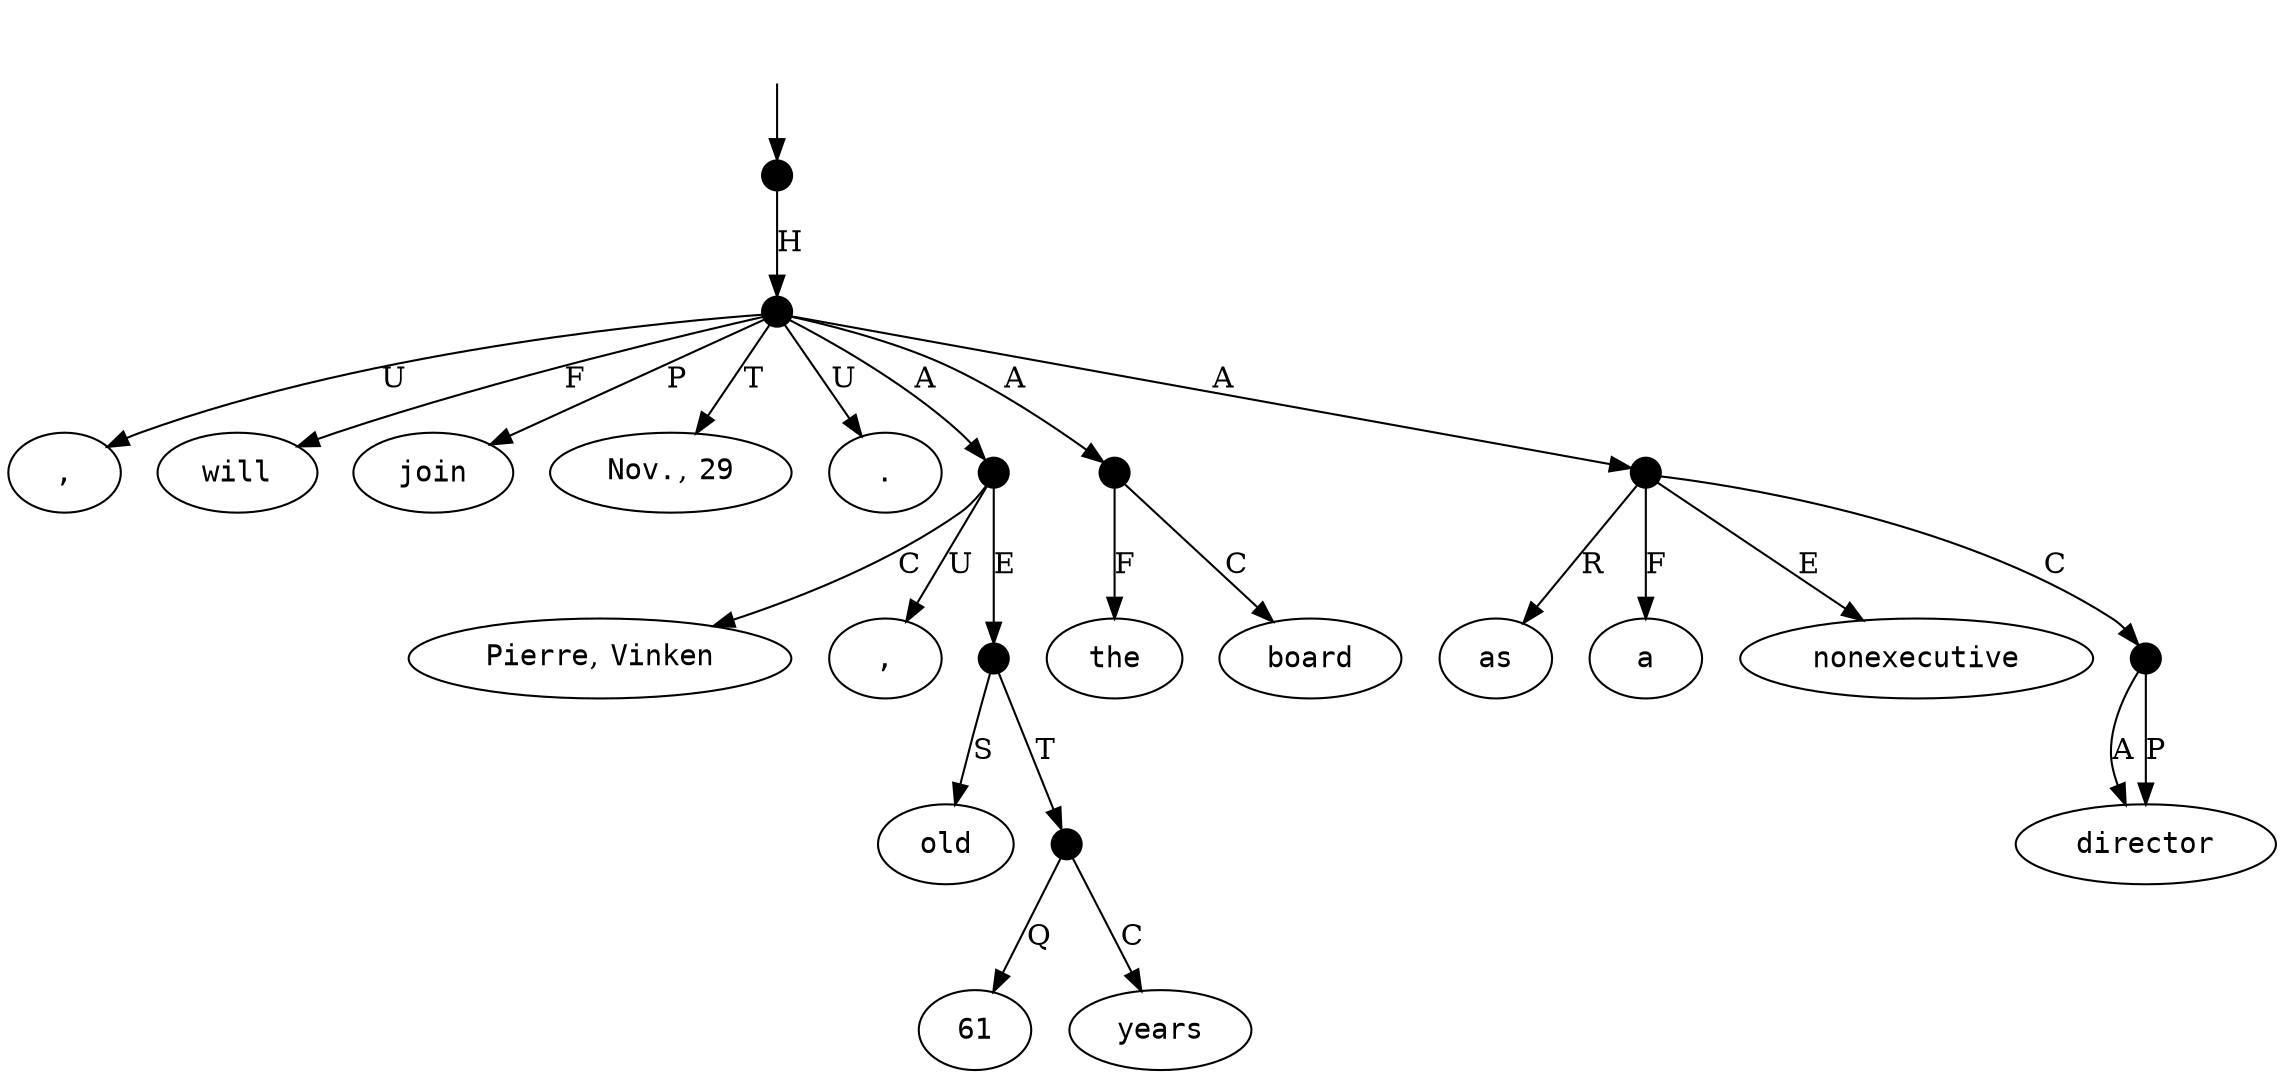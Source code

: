 digraph "20001001" {
  top [ style=invis ];
  top -> 17;
  0 [ label=<<table align="center" border="0" cellspacing="0"><tr><td colspan="2"><font face="Courier">Pierre</font>,&nbsp;<font face="Courier">Vinken</font></td></tr></table>> ];
  1 [ label=<<table align="center" border="0" cellspacing="0"><tr><td colspan="2"><font face="Courier">,</font></td></tr></table>> ];
  2 [ label=<<table align="center" border="0" cellspacing="0"><tr><td colspan="2"><font face="Courier">61</font></td></tr></table>> ];
  3 [ label=<<table align="center" border="0" cellspacing="0"><tr><td colspan="2"><font face="Courier">years</font></td></tr></table>> ];
  4 [ label=<<table align="center" border="0" cellspacing="0"><tr><td colspan="2"><font face="Courier">old</font></td></tr></table>> ];
  5 [ label=<<table align="center" border="0" cellspacing="0"><tr><td colspan="2"><font face="Courier">,</font></td></tr></table>> ];
  6 [ label=<<table align="center" border="0" cellspacing="0"><tr><td colspan="2"><font face="Courier">will</font></td></tr></table>> ];
  7 [ label=<<table align="center" border="0" cellspacing="0"><tr><td colspan="2"><font face="Courier">join</font></td></tr></table>> ];
  8 [ label=<<table align="center" border="0" cellspacing="0"><tr><td colspan="2"><font face="Courier">the</font></td></tr></table>> ];
  9 [ label=<<table align="center" border="0" cellspacing="0"><tr><td colspan="2"><font face="Courier">board</font></td></tr></table>> ];
  10 [ label=<<table align="center" border="0" cellspacing="0"><tr><td colspan="2"><font face="Courier">as</font></td></tr></table>> ];
  11 [ label=<<table align="center" border="0" cellspacing="0"><tr><td colspan="2"><font face="Courier">a</font></td></tr></table>> ];
  12 [ label=<<table align="center" border="0" cellspacing="0"><tr><td colspan="2"><font face="Courier">nonexecutive</font></td></tr></table>> ];
  13 [ label=<<table align="center" border="0" cellspacing="0"><tr><td colspan="2"><font face="Courier">director</font></td></tr></table>> ];
  14 [ label=<<table align="center" border="0" cellspacing="0"><tr><td colspan="2"><font face="Courier">Nov.</font>,&nbsp;<font face="Courier">29</font></td></tr></table>> ];
  15 [ label=<<table align="center" border="0" cellspacing="0"><tr><td colspan="2"><font face="Courier">.</font></td></tr></table>> ];
  16 [ shape=point, width=0.2 ];
  17 [ shape=point, width=0.2 ];
  18 [ shape=point, width=0.2 ];
  19 [ shape=point, width=0.2 ];
  20 [ shape=point, width=0.2 ];
  21 [ shape=point, width=0.2 ];
  22 [ shape=point, width=0.2 ];
  23 [ shape=point, width=0.2 ];
  18 -> 21 [ label="A" ];
  21 -> 8 [ label="F" ];
  22 -> 12 [ label="E" ];
  22 -> 23 [ label="C" ];
  23 -> 13 [ label="A" ];
  23 -> 13 [ label="P" ];
  18 -> 14 [ label="T" ];
  19 -> 2 [ label="Q" ];
  16 -> 0 [ label="C" ];
  22 -> 10 [ label="R" ];
  18 -> 7 [ label="P" ];
  18 -> 5 [ label="U" ];
  20 -> 4 [ label="S" ];
  18 -> 6 [ label="F" ];
  18 -> 16 [ label="A" ];
  17 -> 18 [ label="H" ];
  18 -> 15 [ label="U" ];
  22 -> 11 [ label="F" ];
  20 -> 19 [ label="T" ];
  18 -> 22 [ label="A" ];
  21 -> 9 [ label="C" ];
  16 -> 1 [ label="U" ];
  19 -> 3 [ label="C" ];
  16 -> 20 [ label="E" ];
}

